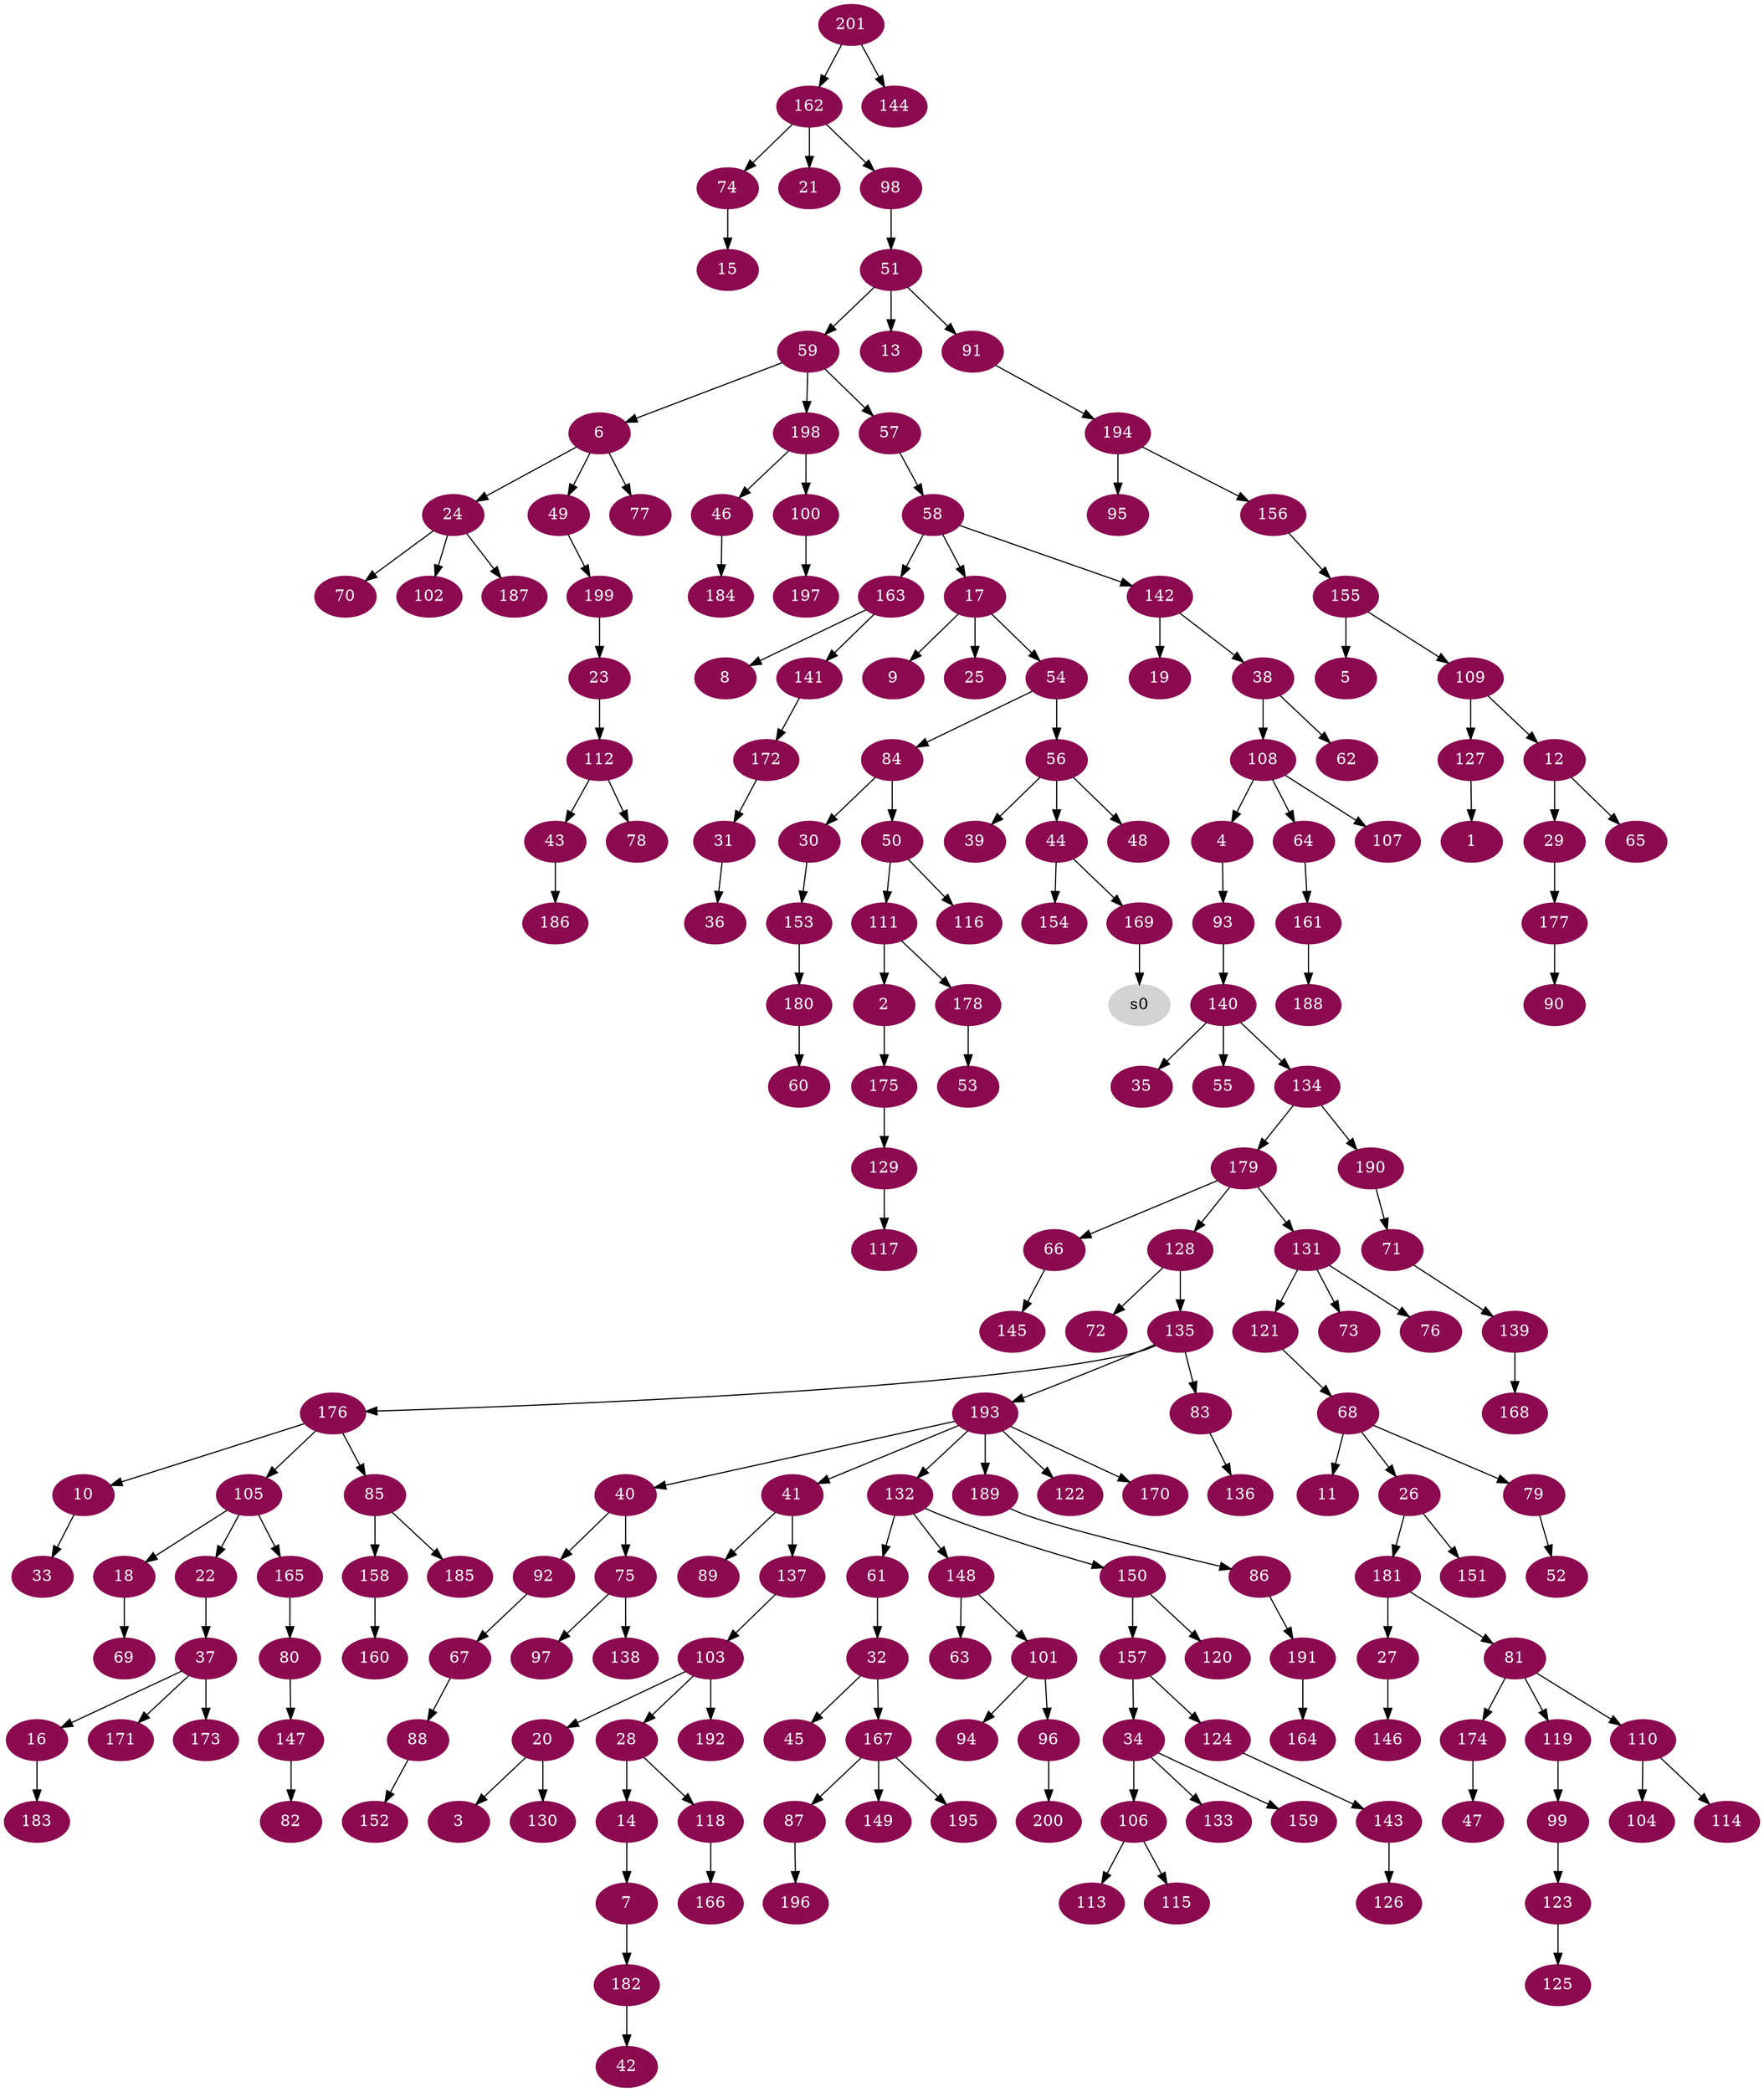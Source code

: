 digraph G {
node [color=deeppink4, style=filled, fontcolor=white];
127 -> 1;
111 -> 2;
20 -> 3;
108 -> 4;
155 -> 5;
59 -> 6;
14 -> 7;
163 -> 8;
17 -> 9;
176 -> 10;
68 -> 11;
109 -> 12;
51 -> 13;
28 -> 14;
74 -> 15;
37 -> 16;
58 -> 17;
105 -> 18;
142 -> 19;
103 -> 20;
162 -> 21;
105 -> 22;
199 -> 23;
6 -> 24;
17 -> 25;
68 -> 26;
181 -> 27;
103 -> 28;
12 -> 29;
84 -> 30;
172 -> 31;
61 -> 32;
10 -> 33;
157 -> 34;
140 -> 35;
31 -> 36;
22 -> 37;
142 -> 38;
56 -> 39;
193 -> 40;
193 -> 41;
182 -> 42;
112 -> 43;
56 -> 44;
32 -> 45;
198 -> 46;
174 -> 47;
56 -> 48;
6 -> 49;
84 -> 50;
98 -> 51;
79 -> 52;
178 -> 53;
17 -> 54;
140 -> 55;
54 -> 56;
59 -> 57;
57 -> 58;
51 -> 59;
180 -> 60;
132 -> 61;
38 -> 62;
148 -> 63;
108 -> 64;
12 -> 65;
179 -> 66;
92 -> 67;
121 -> 68;
18 -> 69;
24 -> 70;
190 -> 71;
128 -> 72;
131 -> 73;
162 -> 74;
40 -> 75;
131 -> 76;
6 -> 77;
112 -> 78;
68 -> 79;
165 -> 80;
181 -> 81;
147 -> 82;
135 -> 83;
54 -> 84;
176 -> 85;
189 -> 86;
167 -> 87;
67 -> 88;
41 -> 89;
177 -> 90;
51 -> 91;
40 -> 92;
4 -> 93;
101 -> 94;
194 -> 95;
101 -> 96;
75 -> 97;
162 -> 98;
119 -> 99;
198 -> 100;
148 -> 101;
24 -> 102;
137 -> 103;
110 -> 104;
176 -> 105;
34 -> 106;
108 -> 107;
38 -> 108;
155 -> 109;
81 -> 110;
50 -> 111;
23 -> 112;
106 -> 113;
110 -> 114;
106 -> 115;
50 -> 116;
129 -> 117;
28 -> 118;
81 -> 119;
150 -> 120;
131 -> 121;
193 -> 122;
99 -> 123;
157 -> 124;
123 -> 125;
143 -> 126;
109 -> 127;
179 -> 128;
175 -> 129;
20 -> 130;
179 -> 131;
193 -> 132;
34 -> 133;
140 -> 134;
128 -> 135;
83 -> 136;
41 -> 137;
75 -> 138;
71 -> 139;
93 -> 140;
163 -> 141;
58 -> 142;
124 -> 143;
201 -> 144;
66 -> 145;
27 -> 146;
80 -> 147;
132 -> 148;
167 -> 149;
132 -> 150;
26 -> 151;
88 -> 152;
30 -> 153;
44 -> 154;
156 -> 155;
194 -> 156;
150 -> 157;
85 -> 158;
34 -> 159;
158 -> 160;
64 -> 161;
201 -> 162;
58 -> 163;
191 -> 164;
105 -> 165;
118 -> 166;
32 -> 167;
139 -> 168;
44 -> 169;
193 -> 170;
37 -> 171;
141 -> 172;
37 -> 173;
81 -> 174;
2 -> 175;
135 -> 176;
29 -> 177;
111 -> 178;
134 -> 179;
153 -> 180;
26 -> 181;
7 -> 182;
16 -> 183;
46 -> 184;
85 -> 185;
43 -> 186;
24 -> 187;
161 -> 188;
193 -> 189;
134 -> 190;
86 -> 191;
103 -> 192;
135 -> 193;
91 -> 194;
167 -> 195;
87 -> 196;
100 -> 197;
59 -> 198;
49 -> 199;
96 -> 200;
node [color=lightgrey, style=filled, fontcolor=black];
169 -> s0;
}
